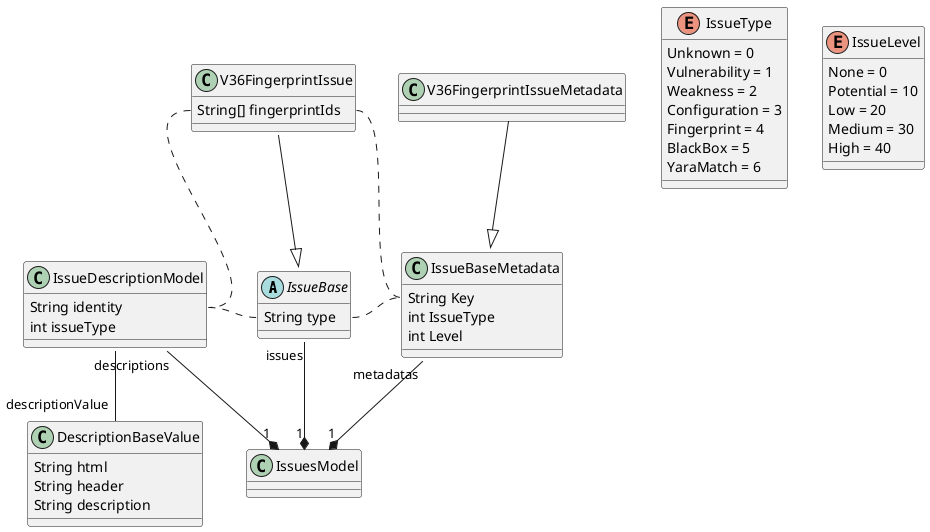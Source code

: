 @startuml
'https://plantuml.com/class-diagram

abstract class IssueBase {
    String type
}

class V36FingerprintIssue {
    String[] fingerprintIds
}
V36FingerprintIssue --|> IssueBase

/'
class V36VulnerabilityIssue
class V36WeaknessIssue
class V36UnknownIssue
class V36ConfigurationIssue
class V36BlackBoxIssue
class V36YaraMatchIssue
V36VulnerabilityIssue -right-|> IssueBase
V36WeaknessIssue -right-|> IssueBase
V36UnknownIssue -right-|> IssueBase
V36ConfigurationIssue -right-|> IssueBase
V36BlackBoxIssue -right-|> IssueBase
V36YaraMatchIssue -right-|> IssueBase
'/

class IssuesModel
IssuesModel "1" *-- "issues" IssueBase

class DescriptionBaseValue {
    String html
    String header
    String description
}
class IssueDescriptionModel {
    String identity
    int issueType
}
IssuesModel "1" *-- "descriptions" IssueDescriptionModel
IssueDescriptionModel -- "descriptionValue" DescriptionBaseValue
' IssueDescriptionModel ..  IssueType



class IssueBaseMetadata {
    String Key
    int IssueType
    int Level
}
' IssueBaseMetadata ..  IssueType
' IssueBaseMetadata ..  IssueLevel
IssuesModel "1" *-up- "metadatas" IssueBaseMetadata

class V36FingerprintIssueMetadata {
}
V36FingerprintIssueMetadata --|> IssueBaseMetadata
/'
class V36VulnerabilityIssueMetadata
class V36WeaknessIssueMetadata
class V36UnknownIssueMetadata
class V36ConfigurationIssueMetadata
class V36BlackBoxIssueMetadata
class V36YaraMatchIssueMetadata
V36VulnerabilityIssueMetadata --|> IssueBaseMetadata
V36WeaknessIssueMetadata --|> IssueBaseMetadata
V36UnknownIssueMetadata --|> IssueBaseMetadata
V36ConfigurationIssueMetadata --|> IssueBaseMetadata
V36BlackBoxIssueMetadata --|> IssueBaseMetadata
V36YaraMatchIssueMetadata --|> IssueBaseMetadata
'/

enum IssueType {
    Unknown = 0
    Vulnerability = 1
    Weakness = 2
    Configuration = 3
    Fingerprint = 4
    BlackBox = 5
    YaraMatch = 6
}

enum IssueLevel {
    None = 0
    Potential = 10
    Low = 20
    Medium = 30
    High = 40
}

IssueBase::type .left. IssueDescriptionModel::identity
IssueBase::type .right. IssueBaseMetadata::Key
V36FingerprintIssue::fingerprintIds .. IssueDescriptionModel::identity
V36FingerprintIssue::fingerprintIds .. IssueBaseMetadata::Key


@enduml